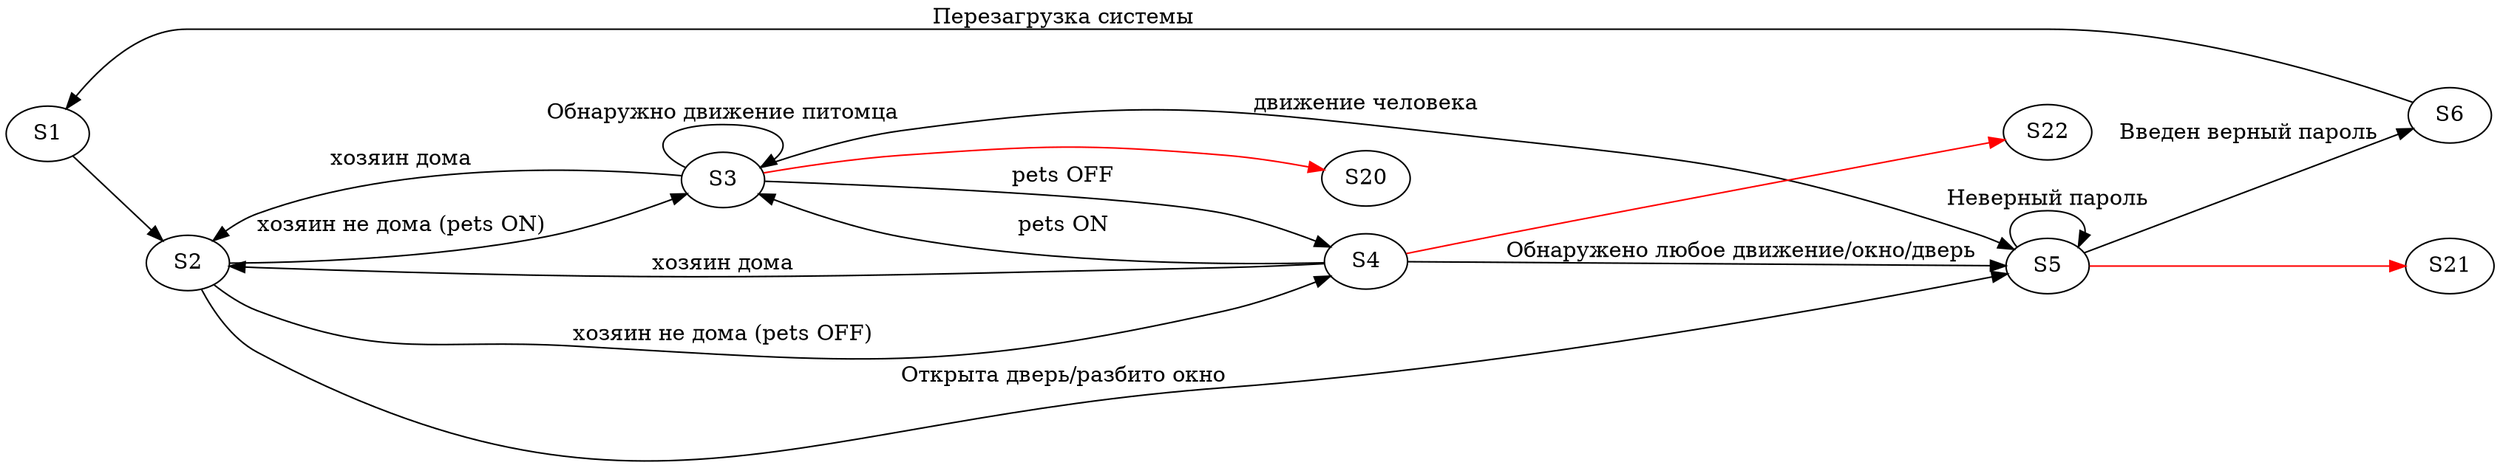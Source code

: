 // Smart Home Security System
digraph {
    /* set direction of graph to be left-->right */
    rankdir="LR";

    S1 // Отключено
    S2 // Включено (хозяева дома), сенсоры включены, нет нарушений
    S3 // Включено (хозяева НЕ дома), распознавание питомцев ON, сенсоры включены, нет нарушений
    S4 // Включено (хозяева НЕ дома), распознавание питомцев OFF, сенсоры включены, нет нарушений
    S5 // Зафиксировано проникновение, включение сирены
    S6 // Отключение сирены после обнаруженного проникновения
    S20 // сенсоры сработали, но сигнализация по какой-то причине нет
    S21 // отключение системы без аутентификация
    S22 // pets OFF, но сигнализация не сработала на движение животного

    // TODO: DLC
    // S4 // пожар обнаружен

    S1 -> S2
    
    S2 -> S5 [label="Открыта дверь/разбито окно"]

    S3 -> S5 [label="движение человека"]
    S5 -> S6 [label="Введен верный пароль"]
    S5 -> S5 [label="Неверный пароль"]
    
    S3 -> S3 [label="Обнаружно движение питомца"]

    S6 -> S1 [label="Перезагрузка системы"]

    S2 -> S3 [label="хозяин не дома (pets ON)"]
    S2 -> S4 [label="хозяин не дома (pets OFF)"]
    S4 -> S3 [label="pets ON"]
    S3 -> S4 [label="pets OFF"]
    S4 -> S2 [label="хозяин дома"]
    S4 -> S5 [label="Обнаружено любое движение/окно/дверь"]
    S3 -> S2 [label="хозяин дома"]

    // S3->S1 [color=red]
    S3->S20 [color=red]
    S5->S21 [color=red]
    S4->S22 [color=red]
}

